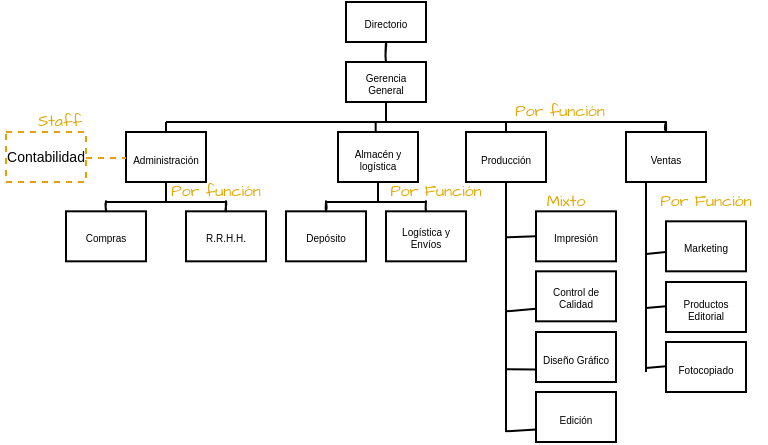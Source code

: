 <mxfile version="21.6.8" type="device">
  <diagram id="prtHgNgQTEPvFCAcTncT" name="Page-1">
    <mxGraphModel dx="411" dy="246" grid="1" gridSize="5" guides="1" tooltips="1" connect="1" arrows="1" fold="1" page="1" pageScale="1" pageWidth="1600" pageHeight="900" background="none" math="0" shadow="0">
      <root>
        <mxCell id="0" />
        <mxCell id="1" parent="0" />
        <mxCell id="bg21X9tkaUSZAUKivtD--1" value="Gerencia General" style="rounded=0;whiteSpace=wrap;html=1;fontSize=5;" parent="1" vertex="1">
          <mxGeometry x="333" y="45" width="40" height="20" as="geometry" />
        </mxCell>
        <mxCell id="bg21X9tkaUSZAUKivtD--18" value="" style="endArrow=none;html=1;rounded=0;" parent="1" edge="1">
          <mxGeometry width="50" height="50" relative="1" as="geometry">
            <mxPoint x="353" y="75" as="sourcePoint" />
            <mxPoint x="353" y="65" as="targetPoint" />
          </mxGeometry>
        </mxCell>
        <mxCell id="bg21X9tkaUSZAUKivtD--39" value="Administración" style="rounded=0;whiteSpace=wrap;html=1;fontSize=5;" parent="1" vertex="1">
          <mxGeometry x="223" y="80" width="40" height="25" as="geometry" />
        </mxCell>
        <mxCell id="bg21X9tkaUSZAUKivtD--40" value="Producción" style="rounded=0;whiteSpace=wrap;html=1;fontSize=5;" parent="1" vertex="1">
          <mxGeometry x="393" y="80" width="40" height="25" as="geometry" />
        </mxCell>
        <mxCell id="bg21X9tkaUSZAUKivtD--41" value="Almacén y logística" style="rounded=0;whiteSpace=wrap;html=1;fontSize=5;" parent="1" vertex="1">
          <mxGeometry x="329" y="80" width="40" height="25" as="geometry" />
        </mxCell>
        <mxCell id="bg21X9tkaUSZAUKivtD--44" value="" style="endArrow=none;html=1;rounded=0;" parent="1" edge="1">
          <mxGeometry width="50" height="50" relative="1" as="geometry">
            <mxPoint x="243" y="75" as="sourcePoint" />
            <mxPoint x="493" y="75" as="targetPoint" />
            <Array as="points">
              <mxPoint x="393" y="75" />
            </Array>
          </mxGeometry>
        </mxCell>
        <mxCell id="bg21X9tkaUSZAUKivtD--45" value="" style="endArrow=none;html=1;rounded=0;exitX=0.5;exitY=0;exitDx=0;exitDy=0;" parent="1" source="bg21X9tkaUSZAUKivtD--39" edge="1">
          <mxGeometry width="50" height="50" relative="1" as="geometry">
            <mxPoint x="403" y="165" as="sourcePoint" />
            <mxPoint x="243" y="75" as="targetPoint" />
          </mxGeometry>
        </mxCell>
        <mxCell id="bg21X9tkaUSZAUKivtD--47" value="" style="endArrow=none;html=1;rounded=0;" parent="1" edge="1">
          <mxGeometry width="50" height="50" relative="1" as="geometry">
            <mxPoint x="347.83" y="80" as="sourcePoint" />
            <mxPoint x="347.83" y="75" as="targetPoint" />
          </mxGeometry>
        </mxCell>
        <mxCell id="bg21X9tkaUSZAUKivtD--48" value="" style="endArrow=none;html=1;rounded=0;exitX=0.5;exitY=0;exitDx=0;exitDy=0;" parent="1" source="bg21X9tkaUSZAUKivtD--40" edge="1">
          <mxGeometry width="50" height="50" relative="1" as="geometry">
            <mxPoint x="228" y="165" as="sourcePoint" />
            <mxPoint x="413" y="75" as="targetPoint" />
          </mxGeometry>
        </mxCell>
        <mxCell id="bg21X9tkaUSZAUKivtD--51" value="" style="endArrow=none;html=1;rounded=0;entryX=0.5;entryY=1;entryDx=0;entryDy=0;" parent="1" target="bg21X9tkaUSZAUKivtD--39" edge="1">
          <mxGeometry width="50" height="50" relative="1" as="geometry">
            <mxPoint x="243" y="115" as="sourcePoint" />
            <mxPoint x="193" y="168" as="targetPoint" />
          </mxGeometry>
        </mxCell>
        <mxCell id="bg21X9tkaUSZAUKivtD--60" value="" style="endArrow=none;html=1;rounded=0;exitX=0;exitY=0.75;exitDx=0;exitDy=0;" parent="1" source="7cUdnHOEPG1iPGDejOsI-14" edge="1">
          <mxGeometry width="50" height="50" relative="1" as="geometry">
            <mxPoint x="218" y="112.16" as="sourcePoint" />
            <mxPoint x="413" y="198.66" as="targetPoint" />
          </mxGeometry>
        </mxCell>
        <mxCell id="bg21X9tkaUSZAUKivtD--85" value="Impresión" style="rounded=0;whiteSpace=wrap;html=1;fontSize=5;" parent="1" vertex="1">
          <mxGeometry x="428" y="119.66" width="40" height="25" as="geometry" />
        </mxCell>
        <mxCell id="kjkgU98nhni_tzu0HvUh-19" value="" style="endArrow=none;html=1;rounded=0;exitX=0;exitY=0.5;exitDx=0;exitDy=0;" parent="1" source="bg21X9tkaUSZAUKivtD--85" edge="1">
          <mxGeometry width="50" height="50" relative="1" as="geometry">
            <mxPoint x="418" y="79.66" as="sourcePoint" />
            <mxPoint x="413" y="132.66" as="targetPoint" />
          </mxGeometry>
        </mxCell>
        <mxCell id="7cUdnHOEPG1iPGDejOsI-1" value="Directorio" style="rounded=0;whiteSpace=wrap;html=1;fontSize=5;" parent="1" vertex="1">
          <mxGeometry x="333" y="15" width="40" height="20" as="geometry" />
        </mxCell>
        <mxCell id="7cUdnHOEPG1iPGDejOsI-2" value="" style="endArrow=none;html=1;rounded=0;sketch=1;hachureGap=4;jiggle=2;curveFitting=1;fontFamily=Architects Daughter;fontSource=https%3A%2F%2Ffonts.googleapis.com%2Fcss%3Ffamily%3DArchitects%2BDaughter;fontSize=16;entryX=0.5;entryY=1;entryDx=0;entryDy=0;exitX=0.5;exitY=0;exitDx=0;exitDy=0;" parent="1" source="bg21X9tkaUSZAUKivtD--1" target="7cUdnHOEPG1iPGDejOsI-1" edge="1">
          <mxGeometry width="50" height="50" relative="1" as="geometry">
            <mxPoint x="318" y="115" as="sourcePoint" />
            <mxPoint x="368" y="65" as="targetPoint" />
          </mxGeometry>
        </mxCell>
        <mxCell id="7cUdnHOEPG1iPGDejOsI-5" value="" style="endArrow=none;html=1;rounded=0;entryX=0.5;entryY=1;entryDx=0;entryDy=0;" parent="1" target="bg21X9tkaUSZAUKivtD--41" edge="1">
          <mxGeometry width="50" height="50" relative="1" as="geometry">
            <mxPoint x="349" y="115" as="sourcePoint" />
            <mxPoint x="317.5" y="110" as="targetPoint" />
          </mxGeometry>
        </mxCell>
        <mxCell id="7cUdnHOEPG1iPGDejOsI-14" value="Diseño Gráfico" style="rounded=0;whiteSpace=wrap;html=1;fontSize=5;" parent="1" vertex="1">
          <mxGeometry x="428" y="180" width="40" height="25" as="geometry" />
        </mxCell>
        <mxCell id="ujyH8u7Fe0etUauKKCHA-5" value="Ventas" style="rounded=0;whiteSpace=wrap;html=1;fontSize=5;" parent="1" vertex="1">
          <mxGeometry x="473" y="80" width="40" height="25" as="geometry" />
        </mxCell>
        <mxCell id="ujyH8u7Fe0etUauKKCHA-6" value="" style="endArrow=none;html=1;rounded=0;sketch=1;hachureGap=4;jiggle=2;curveFitting=1;fontFamily=Architects Daughter;fontSource=https://fonts.googleapis.com/css?family=Architects+Daughter;fontSize=16;exitX=0.5;exitY=0;exitDx=0;exitDy=0;" parent="1" source="ujyH8u7Fe0etUauKKCHA-5" edge="1">
          <mxGeometry width="50" height="50" relative="1" as="geometry">
            <mxPoint x="498" y="170" as="sourcePoint" />
            <mxPoint x="493" y="75" as="targetPoint" />
          </mxGeometry>
        </mxCell>
        <mxCell id="bg21X9tkaUSZAUKivtD--43" value="Control de Calidad" style="rounded=0;whiteSpace=wrap;html=1;fontSize=5;" parent="1" vertex="1">
          <mxGeometry x="428" y="149.66" width="40" height="25" as="geometry" />
        </mxCell>
        <mxCell id="7cUdnHOEPG1iPGDejOsI-22" value="Edición" style="rounded=0;whiteSpace=wrap;html=1;fontSize=5;" parent="1" vertex="1">
          <mxGeometry x="428" y="210" width="40" height="25" as="geometry" />
        </mxCell>
        <mxCell id="ujyH8u7Fe0etUauKKCHA-34" value="&lt;font color=&quot;#e2a703&quot; style=&quot;font-size: 8px;&quot;&gt;Mixto&lt;/font&gt;" style="text;html=1;strokeColor=none;fillColor=none;align=center;verticalAlign=middle;whiteSpace=wrap;rounded=0;fontSize=20;fontFamily=Architects Daughter;" parent="1" vertex="1">
          <mxGeometry x="413" y="94.66" width="60" height="30" as="geometry" />
        </mxCell>
        <mxCell id="ujyH8u7Fe0etUauKKCHA-35" value="&lt;font color=&quot;#e2a703&quot; style=&quot;font-size: 8px;&quot;&gt;Staff&lt;/font&gt;" style="text;html=1;strokeColor=none;fillColor=none;align=center;verticalAlign=middle;whiteSpace=wrap;rounded=0;fontSize=20;fontFamily=Architects Daughter;" parent="1" vertex="1">
          <mxGeometry x="160" y="55" width="60" height="30" as="geometry" />
        </mxCell>
        <mxCell id="ujyH8u7Fe0etUauKKCHA-38" value="&lt;font color=&quot;#e2a703&quot; style=&quot;font-size: 8px;&quot;&gt;Por función&lt;/font&gt;" style="text;html=1;strokeColor=none;fillColor=none;align=center;verticalAlign=middle;whiteSpace=wrap;rounded=0;fontSize=20;fontFamily=Architects Daughter;" parent="1" vertex="1">
          <mxGeometry x="410" y="50" width="60" height="30" as="geometry" />
        </mxCell>
        <mxCell id="ujyH8u7Fe0etUauKKCHA-39" value="&lt;font color=&quot;#e2a703&quot; style=&quot;font-size: 8px;&quot;&gt;Por función&lt;/font&gt;" style="text;html=1;strokeColor=none;fillColor=none;align=center;verticalAlign=middle;whiteSpace=wrap;rounded=0;fontSize=20;fontFamily=Architects Daughter;" parent="1" vertex="1">
          <mxGeometry x="238.0" y="90" width="60" height="30" as="geometry" />
        </mxCell>
        <mxCell id="ujyH8u7Fe0etUauKKCHA-43" value="&lt;font color=&quot;#e2a703&quot;&gt;&lt;span style=&quot;font-size: 8px;&quot;&gt;Por Función&lt;/span&gt;&lt;/font&gt;" style="text;html=1;strokeColor=none;fillColor=none;align=center;verticalAlign=middle;whiteSpace=wrap;rounded=0;fontSize=20;fontFamily=Architects Daughter;" parent="1" vertex="1">
          <mxGeometry x="348" y="90" width="60" height="30" as="geometry" />
        </mxCell>
        <mxCell id="ujyH8u7Fe0etUauKKCHA-44" value="&lt;font color=&quot;#e2a703&quot;&gt;&lt;span style=&quot;font-size: 8px;&quot;&gt;Por Función&lt;/span&gt;&lt;/font&gt;" style="text;html=1;strokeColor=none;fillColor=none;align=center;verticalAlign=middle;whiteSpace=wrap;rounded=0;fontSize=20;fontFamily=Architects Daughter;" parent="1" vertex="1">
          <mxGeometry x="483" y="94.66" width="60" height="30" as="geometry" />
        </mxCell>
        <mxCell id="ujyH8u7Fe0etUauKKCHA-47" value="" style="endArrow=none;html=1;rounded=0;exitX=0.5;exitY=1;exitDx=0;exitDy=0;" parent="1" source="bg21X9tkaUSZAUKivtD--40" edge="1">
          <mxGeometry width="50" height="50" relative="1" as="geometry">
            <mxPoint x="358" y="100" as="sourcePoint" />
            <mxPoint x="413" y="230" as="targetPoint" />
            <Array as="points" />
          </mxGeometry>
        </mxCell>
        <mxCell id="sj4mitv78eoxQAuaZzCk-20" value="&lt;font style=&quot;font-size: 7px;&quot;&gt;Contabilidad&lt;/font&gt;" style="rounded=0;whiteSpace=wrap;html=1;fontSize=5;dashed=1;strokeColor=#e69f05;" parent="1" vertex="1">
          <mxGeometry x="163" y="80" width="40" height="25" as="geometry" />
        </mxCell>
        <mxCell id="sj4mitv78eoxQAuaZzCk-21" value="" style="endArrow=none;html=1;rounded=0;entryX=0;entryY=0.5;entryDx=0;entryDy=0;dashed=1;strokeColor=#e69f05;" parent="1" edge="1">
          <mxGeometry width="50" height="50" relative="1" as="geometry">
            <mxPoint x="203" y="93" as="sourcePoint" />
            <mxPoint x="223" y="93" as="targetPoint" />
          </mxGeometry>
        </mxCell>
        <mxCell id="sj4mitv78eoxQAuaZzCk-23" value="" style="endArrow=none;html=1;rounded=0;exitX=0;exitY=0.752;exitDx=0;exitDy=0;exitPerimeter=0;" parent="1" source="7cUdnHOEPG1iPGDejOsI-22" edge="1">
          <mxGeometry width="50" height="50" relative="1" as="geometry">
            <mxPoint x="398" y="199.66" as="sourcePoint" />
            <mxPoint x="413" y="229.66" as="targetPoint" />
          </mxGeometry>
        </mxCell>
        <mxCell id="sj4mitv78eoxQAuaZzCk-24" value="" style="endArrow=none;html=1;rounded=0;exitX=0;exitY=0.75;exitDx=0;exitDy=0;" parent="1" source="bg21X9tkaUSZAUKivtD--43" edge="1">
          <mxGeometry width="50" height="50" relative="1" as="geometry">
            <mxPoint x="373" y="184.66" as="sourcePoint" />
            <mxPoint x="413" y="169.66" as="targetPoint" />
          </mxGeometry>
        </mxCell>
        <mxCell id="gD1yeW3d7Sq9THEzondd-6" value="Compras" style="rounded=0;whiteSpace=wrap;html=1;fontSize=5;" parent="1" vertex="1">
          <mxGeometry x="193" y="119.66" width="40" height="25" as="geometry" />
        </mxCell>
        <mxCell id="gD1yeW3d7Sq9THEzondd-7" value="" style="endArrow=none;html=1;rounded=0;sketch=1;hachureGap=4;jiggle=2;curveFitting=1;fontFamily=Architects Daughter;fontSource=https://fonts.googleapis.com/css?family=Architects+Daughter;fontSize=16;exitX=0.5;exitY=0;exitDx=0;exitDy=0;" parent="1" source="gD1yeW3d7Sq9THEzondd-6" edge="1">
          <mxGeometry width="50" height="50" relative="1" as="geometry">
            <mxPoint x="273" y="174.66" as="sourcePoint" />
            <mxPoint x="213" y="114.66" as="targetPoint" />
          </mxGeometry>
        </mxCell>
        <mxCell id="gD1yeW3d7Sq9THEzondd-8" value="R.R.H.H." style="rounded=0;whiteSpace=wrap;html=1;fontSize=5;" parent="1" vertex="1">
          <mxGeometry x="253" y="119.66" width="40" height="25" as="geometry" />
        </mxCell>
        <mxCell id="gD1yeW3d7Sq9THEzondd-9" value="" style="endArrow=none;html=1;rounded=0;sketch=1;hachureGap=4;jiggle=2;curveFitting=1;fontFamily=Architects Daughter;fontSource=https://fonts.googleapis.com/css?family=Architects+Daughter;fontSize=16;exitX=0.5;exitY=0;exitDx=0;exitDy=0;" parent="1" source="gD1yeW3d7Sq9THEzondd-8" edge="1">
          <mxGeometry width="50" height="50" relative="1" as="geometry">
            <mxPoint x="333" y="174.66" as="sourcePoint" />
            <mxPoint x="273" y="114.66" as="targetPoint" />
          </mxGeometry>
        </mxCell>
        <mxCell id="gD1yeW3d7Sq9THEzondd-10" value="" style="endArrow=none;html=1;rounded=0;" parent="1" edge="1">
          <mxGeometry width="50" height="50" relative="1" as="geometry">
            <mxPoint x="213" y="115" as="sourcePoint" />
            <mxPoint x="273" y="115" as="targetPoint" />
            <Array as="points" />
          </mxGeometry>
        </mxCell>
        <mxCell id="gD1yeW3d7Sq9THEzondd-11" value="" style="endArrow=none;html=1;rounded=0;" parent="1" edge="1">
          <mxGeometry width="50" height="50" relative="1" as="geometry">
            <mxPoint x="323" y="115" as="sourcePoint" />
            <mxPoint x="373" y="115" as="targetPoint" />
            <Array as="points" />
          </mxGeometry>
        </mxCell>
        <mxCell id="gD1yeW3d7Sq9THEzondd-12" value="Depósito" style="rounded=0;whiteSpace=wrap;html=1;fontSize=5;" parent="1" vertex="1">
          <mxGeometry x="303" y="119.66" width="40" height="25" as="geometry" />
        </mxCell>
        <mxCell id="gD1yeW3d7Sq9THEzondd-13" value="" style="endArrow=none;html=1;rounded=0;sketch=1;hachureGap=4;jiggle=2;curveFitting=1;fontFamily=Architects Daughter;fontSource=https://fonts.googleapis.com/css?family=Architects+Daughter;fontSize=16;exitX=0.5;exitY=0;exitDx=0;exitDy=0;" parent="1" source="gD1yeW3d7Sq9THEzondd-12" edge="1">
          <mxGeometry width="50" height="50" relative="1" as="geometry">
            <mxPoint x="383" y="174.66" as="sourcePoint" />
            <mxPoint x="323" y="114.66" as="targetPoint" />
          </mxGeometry>
        </mxCell>
        <mxCell id="gD1yeW3d7Sq9THEzondd-14" value="Logística y Envíos" style="rounded=0;whiteSpace=wrap;html=1;fontSize=5;" parent="1" vertex="1">
          <mxGeometry x="353" y="119.66" width="40" height="25" as="geometry" />
        </mxCell>
        <mxCell id="gD1yeW3d7Sq9THEzondd-15" value="" style="endArrow=none;html=1;rounded=0;sketch=1;hachureGap=4;jiggle=2;curveFitting=1;fontFamily=Architects Daughter;fontSource=https://fonts.googleapis.com/css?family=Architects+Daughter;fontSize=16;exitX=0.5;exitY=0;exitDx=0;exitDy=0;" parent="1" source="gD1yeW3d7Sq9THEzondd-14" edge="1">
          <mxGeometry width="50" height="50" relative="1" as="geometry">
            <mxPoint x="433" y="174.66" as="sourcePoint" />
            <mxPoint x="373" y="114.66" as="targetPoint" />
          </mxGeometry>
        </mxCell>
        <mxCell id="gD1yeW3d7Sq9THEzondd-16" value="Marketing" style="rounded=0;whiteSpace=wrap;html=1;fontSize=5;" parent="1" vertex="1">
          <mxGeometry x="493" y="124.66" width="40" height="25" as="geometry" />
        </mxCell>
        <mxCell id="gD1yeW3d7Sq9THEzondd-18" value="" style="endArrow=none;html=1;rounded=0;exitX=0.25;exitY=1;exitDx=0;exitDy=0;" parent="1" source="ujyH8u7Fe0etUauKKCHA-5" edge="1">
          <mxGeometry width="50" height="50" relative="1" as="geometry">
            <mxPoint x="558" y="120" as="sourcePoint" />
            <mxPoint x="483" y="200" as="targetPoint" />
            <Array as="points" />
          </mxGeometry>
        </mxCell>
        <mxCell id="gD1yeW3d7Sq9THEzondd-19" value="Productos Editorial" style="rounded=0;whiteSpace=wrap;html=1;fontSize=5;" parent="1" vertex="1">
          <mxGeometry x="493" y="155" width="40" height="25" as="geometry" />
        </mxCell>
        <mxCell id="gD1yeW3d7Sq9THEzondd-20" value="" style="endArrow=none;html=1;rounded=0;exitX=0;exitY=0.5;exitDx=0;exitDy=0;" parent="1" edge="1">
          <mxGeometry width="50" height="50" relative="1" as="geometry">
            <mxPoint x="493" y="140" as="sourcePoint" />
            <mxPoint x="483" y="141" as="targetPoint" />
          </mxGeometry>
        </mxCell>
        <mxCell id="gD1yeW3d7Sq9THEzondd-21" value="" style="endArrow=none;html=1;rounded=0;exitX=0;exitY=0.5;exitDx=0;exitDy=0;" parent="1" edge="1">
          <mxGeometry width="50" height="50" relative="1" as="geometry">
            <mxPoint x="493" y="167.17" as="sourcePoint" />
            <mxPoint x="483" y="168" as="targetPoint" />
          </mxGeometry>
        </mxCell>
        <mxCell id="gD1yeW3d7Sq9THEzondd-22" value="Fotocopiado" style="rounded=0;whiteSpace=wrap;html=1;fontSize=5;" parent="1" vertex="1">
          <mxGeometry x="493" y="185" width="40" height="25" as="geometry" />
        </mxCell>
        <mxCell id="gD1yeW3d7Sq9THEzondd-23" value="" style="endArrow=none;html=1;rounded=0;exitX=0;exitY=0.5;exitDx=0;exitDy=0;" parent="1" edge="1">
          <mxGeometry width="50" height="50" relative="1" as="geometry">
            <mxPoint x="493" y="197.17" as="sourcePoint" />
            <mxPoint x="483" y="198" as="targetPoint" />
          </mxGeometry>
        </mxCell>
      </root>
    </mxGraphModel>
  </diagram>
</mxfile>
